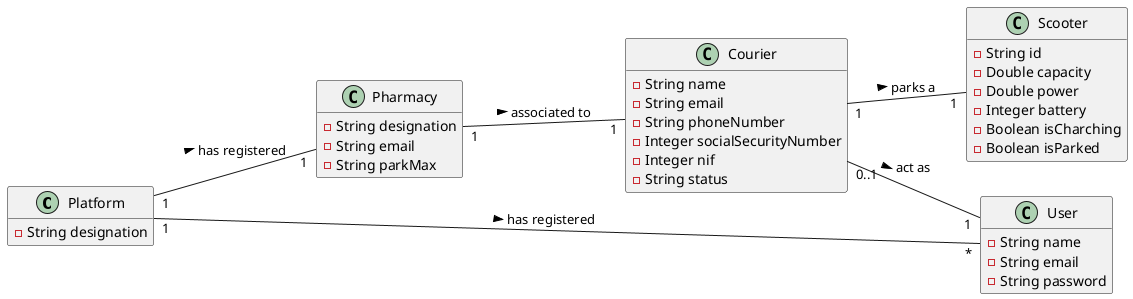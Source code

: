 @startuml

hide methods
left to right direction

class Platform {
  -String designation
}
class Pharmacy {
  -String designation
  -String email
  -String parkMax
}

class Courier {
-String name
-String email
-String phoneNumber
-Integer socialSecurityNumber
-Integer nif
-String status
}

class Scooter {
  -String id
  -Double capacity
  -Double power
  -Integer battery
  -Boolean isCharching
  -Boolean isParked
}

class User {
  -String name
  -String email
  -String password
}



Platform "1" -- "*" User : has registered >
Platform "1" -- "1" Pharmacy :has registered >

Pharmacy "1"-- "1" Courier : associated to >

Courier "0..1" -- "1" User : act as >
Courier "1" -- "1" Scooter : parks a >


@enduml
